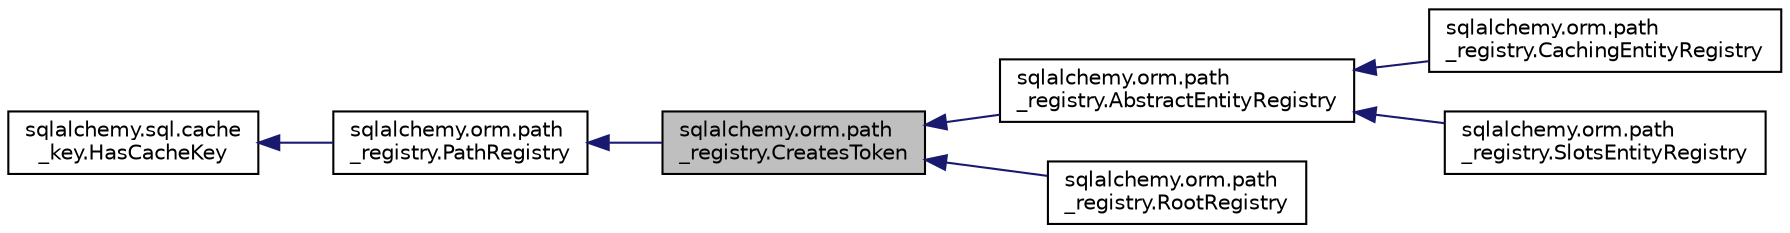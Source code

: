 digraph "sqlalchemy.orm.path_registry.CreatesToken"
{
 // LATEX_PDF_SIZE
  edge [fontname="Helvetica",fontsize="10",labelfontname="Helvetica",labelfontsize="10"];
  node [fontname="Helvetica",fontsize="10",shape=record];
  rankdir="LR";
  Node1 [label="sqlalchemy.orm.path\l_registry.CreatesToken",height=0.2,width=0.4,color="black", fillcolor="grey75", style="filled", fontcolor="black",tooltip=" "];
  Node2 -> Node1 [dir="back",color="midnightblue",fontsize="10",style="solid",fontname="Helvetica"];
  Node2 [label="sqlalchemy.orm.path\l_registry.PathRegistry",height=0.2,width=0.4,color="black", fillcolor="white", style="filled",URL="$classsqlalchemy_1_1orm_1_1path__registry_1_1PathRegistry.html",tooltip=" "];
  Node3 -> Node2 [dir="back",color="midnightblue",fontsize="10",style="solid",fontname="Helvetica"];
  Node3 [label="sqlalchemy.sql.cache\l_key.HasCacheKey",height=0.2,width=0.4,color="black", fillcolor="white", style="filled",URL="$classsqlalchemy_1_1sql_1_1cache__key_1_1HasCacheKey.html",tooltip=" "];
  Node1 -> Node4 [dir="back",color="midnightblue",fontsize="10",style="solid",fontname="Helvetica"];
  Node4 [label="sqlalchemy.orm.path\l_registry.AbstractEntityRegistry",height=0.2,width=0.4,color="black", fillcolor="white", style="filled",URL="$classsqlalchemy_1_1orm_1_1path__registry_1_1AbstractEntityRegistry.html",tooltip=" "];
  Node4 -> Node5 [dir="back",color="midnightblue",fontsize="10",style="solid",fontname="Helvetica"];
  Node5 [label="sqlalchemy.orm.path\l_registry.CachingEntityRegistry",height=0.2,width=0.4,color="black", fillcolor="white", style="filled",URL="$classsqlalchemy_1_1orm_1_1path__registry_1_1CachingEntityRegistry.html",tooltip=" "];
  Node4 -> Node6 [dir="back",color="midnightblue",fontsize="10",style="solid",fontname="Helvetica"];
  Node6 [label="sqlalchemy.orm.path\l_registry.SlotsEntityRegistry",height=0.2,width=0.4,color="black", fillcolor="white", style="filled",URL="$classsqlalchemy_1_1orm_1_1path__registry_1_1SlotsEntityRegistry.html",tooltip=" "];
  Node1 -> Node7 [dir="back",color="midnightblue",fontsize="10",style="solid",fontname="Helvetica"];
  Node7 [label="sqlalchemy.orm.path\l_registry.RootRegistry",height=0.2,width=0.4,color="black", fillcolor="white", style="filled",URL="$classsqlalchemy_1_1orm_1_1path__registry_1_1RootRegistry.html",tooltip=" "];
}
